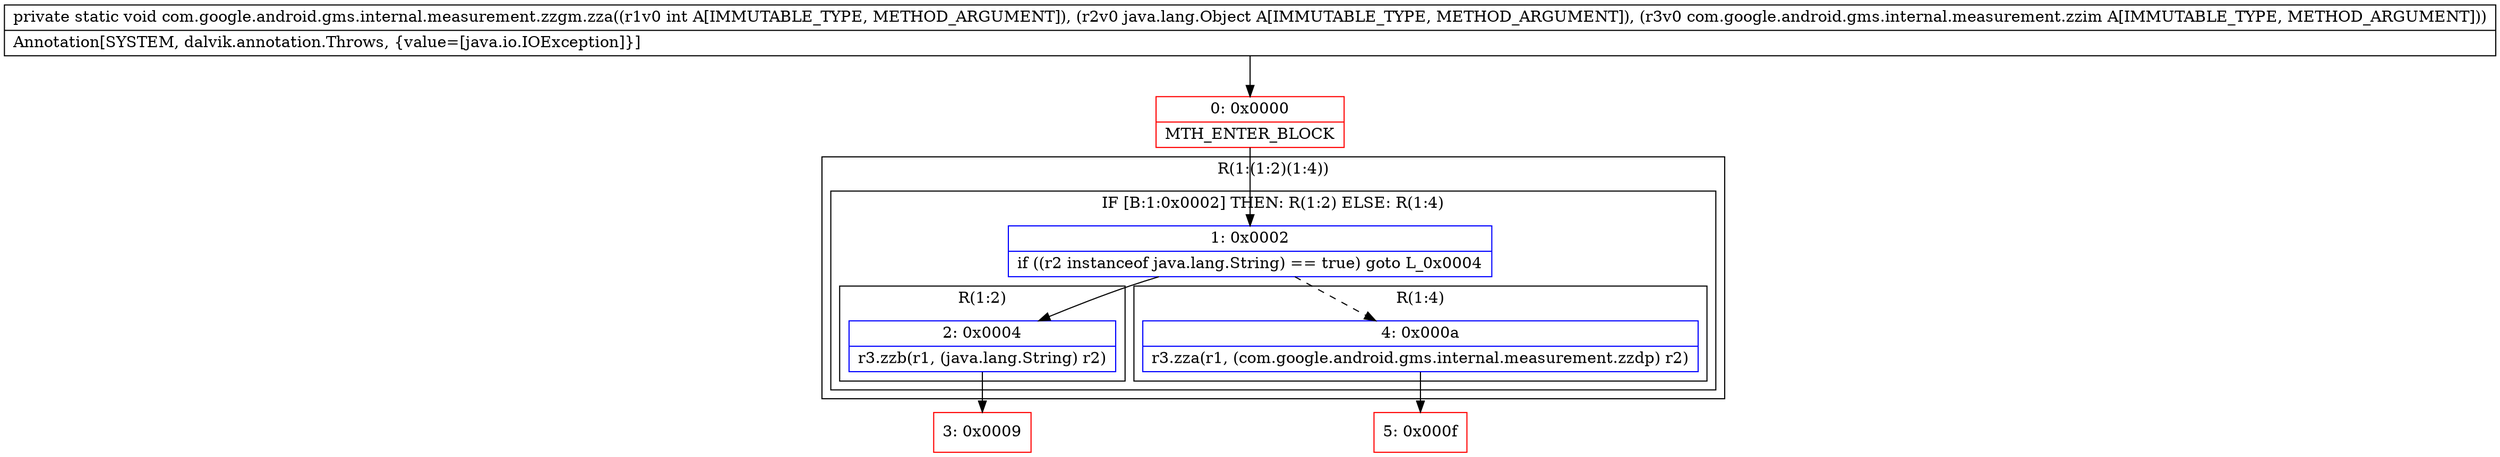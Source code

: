 digraph "CFG forcom.google.android.gms.internal.measurement.zzgm.zza(ILjava\/lang\/Object;Lcom\/google\/android\/gms\/internal\/measurement\/zzim;)V" {
subgraph cluster_Region_271303662 {
label = "R(1:(1:2)(1:4))";
node [shape=record,color=blue];
subgraph cluster_IfRegion_1894821929 {
label = "IF [B:1:0x0002] THEN: R(1:2) ELSE: R(1:4)";
node [shape=record,color=blue];
Node_1 [shape=record,label="{1\:\ 0x0002|if ((r2 instanceof java.lang.String) == true) goto L_0x0004\l}"];
subgraph cluster_Region_2060360838 {
label = "R(1:2)";
node [shape=record,color=blue];
Node_2 [shape=record,label="{2\:\ 0x0004|r3.zzb(r1, (java.lang.String) r2)\l}"];
}
subgraph cluster_Region_1492803695 {
label = "R(1:4)";
node [shape=record,color=blue];
Node_4 [shape=record,label="{4\:\ 0x000a|r3.zza(r1, (com.google.android.gms.internal.measurement.zzdp) r2)\l}"];
}
}
}
Node_0 [shape=record,color=red,label="{0\:\ 0x0000|MTH_ENTER_BLOCK\l}"];
Node_3 [shape=record,color=red,label="{3\:\ 0x0009}"];
Node_5 [shape=record,color=red,label="{5\:\ 0x000f}"];
MethodNode[shape=record,label="{private static void com.google.android.gms.internal.measurement.zzgm.zza((r1v0 int A[IMMUTABLE_TYPE, METHOD_ARGUMENT]), (r2v0 java.lang.Object A[IMMUTABLE_TYPE, METHOD_ARGUMENT]), (r3v0 com.google.android.gms.internal.measurement.zzim A[IMMUTABLE_TYPE, METHOD_ARGUMENT]))  | Annotation[SYSTEM, dalvik.annotation.Throws, \{value=[java.io.IOException]\}]\l}"];
MethodNode -> Node_0;
Node_1 -> Node_2;
Node_1 -> Node_4[style=dashed];
Node_2 -> Node_3;
Node_4 -> Node_5;
Node_0 -> Node_1;
}

